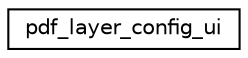 digraph "Graphical Class Hierarchy"
{
 // LATEX_PDF_SIZE
  edge [fontname="Helvetica",fontsize="10",labelfontname="Helvetica",labelfontsize="10"];
  node [fontname="Helvetica",fontsize="10",shape=record];
  rankdir="LR";
  Node0 [label="pdf_layer_config_ui",height=0.2,width=0.4,color="black", fillcolor="white", style="filled",URL="$structpdf__layer__config__ui.html",tooltip=" "];
}
